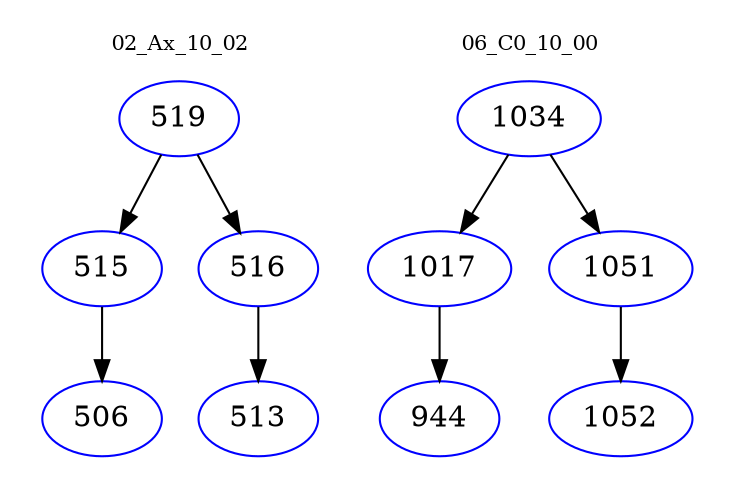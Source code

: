digraph{
subgraph cluster_0 {
color = white
label = "02_Ax_10_02";
fontsize=10;
T0_519 [label="519", color="blue"]
T0_519 -> T0_515 [color="black"]
T0_515 [label="515", color="blue"]
T0_515 -> T0_506 [color="black"]
T0_506 [label="506", color="blue"]
T0_519 -> T0_516 [color="black"]
T0_516 [label="516", color="blue"]
T0_516 -> T0_513 [color="black"]
T0_513 [label="513", color="blue"]
}
subgraph cluster_1 {
color = white
label = "06_C0_10_00";
fontsize=10;
T1_1034 [label="1034", color="blue"]
T1_1034 -> T1_1017 [color="black"]
T1_1017 [label="1017", color="blue"]
T1_1017 -> T1_944 [color="black"]
T1_944 [label="944", color="blue"]
T1_1034 -> T1_1051 [color="black"]
T1_1051 [label="1051", color="blue"]
T1_1051 -> T1_1052 [color="black"]
T1_1052 [label="1052", color="blue"]
}
}
